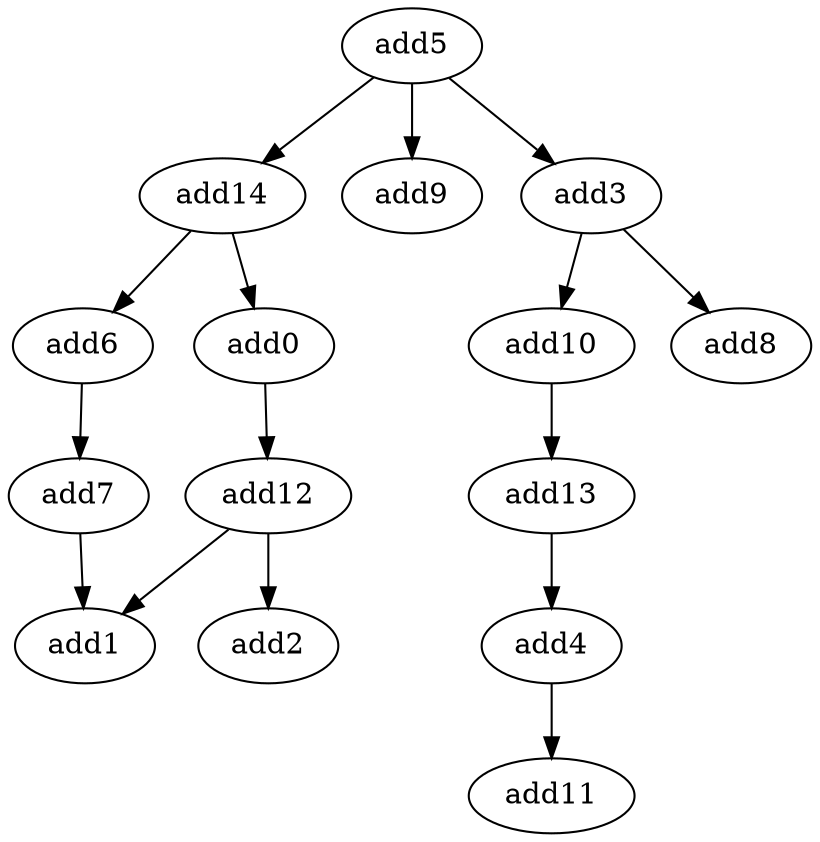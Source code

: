 strict digraph  {
add11 [opcode=add];
add10 [opcode=add];
add12 [opcode=add];
add14 [opcode=add];
add8 [opcode=add];
add7 [opcode=add];
add1 [opcode=add];
add6 [opcode=add];
add4 [opcode=add];
add5 [opcode=add];
add13 [opcode=add];
add9 [opcode=add];
add2 [opcode=add];
add0 [opcode=add];
add3 [opcode=add];
add10 -> add13;
add12 -> add2;
add12 -> add1;
add14 -> add0;
add14 -> add6;
add7 -> add1;
add6 -> add7;
add4 -> add11;
add5 -> add14;
add5 -> add3;
add5 -> add9;
add13 -> add4;
add0 -> add12;
add3 -> add8;
add3 -> add10;
}
